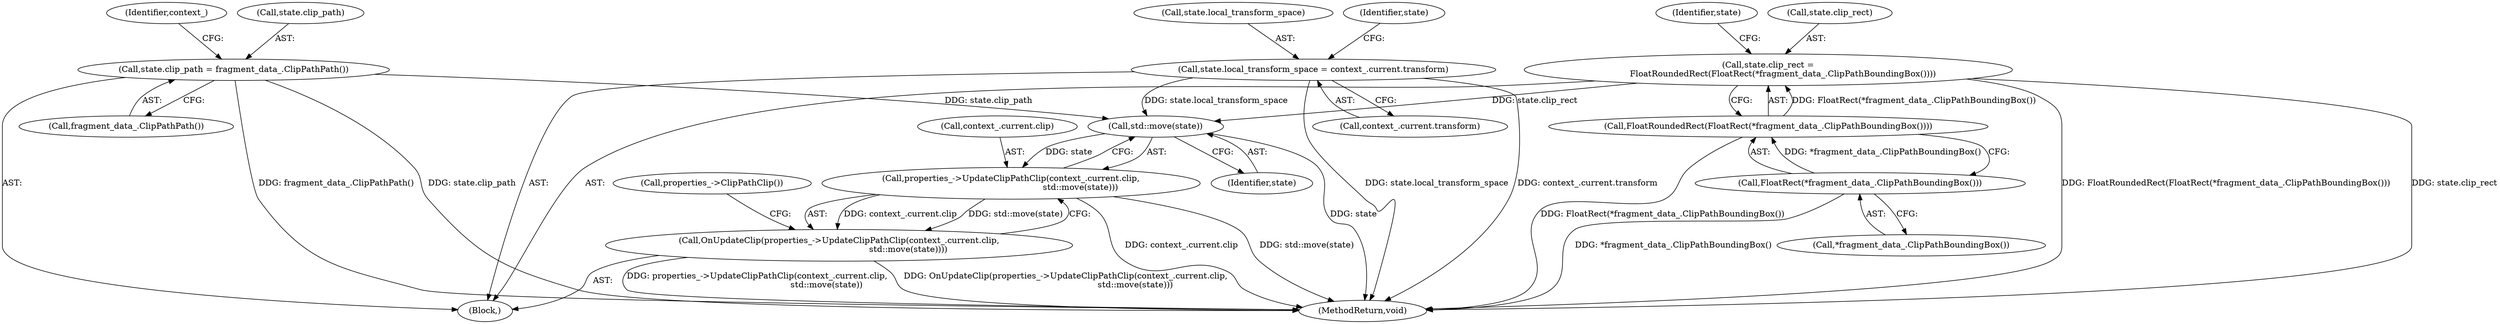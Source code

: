 digraph "1_Chrome_f911e11e7f6b5c0d6f5ee694a9871de6619889f7_2@API" {
"1000156" [label="(Call,std::move(state))"];
"1000144" [label="(Call,state.clip_path = fragment_data_.ClipPathPath())"];
"1000127" [label="(Call,state.local_transform_space = context_.current.transform)"];
"1000136" [label="(Call,state.clip_rect =\n           FloatRoundedRect(FloatRect(*fragment_data_.ClipPathBoundingBox())))"];
"1000140" [label="(Call,FloatRoundedRect(FloatRect(*fragment_data_.ClipPathBoundingBox())))"];
"1000141" [label="(Call,FloatRect(*fragment_data_.ClipPathBoundingBox()))"];
"1000150" [label="(Call,properties_->UpdateClipPathClip(context_.current.clip,\n                                                    std::move(state)))"];
"1000149" [label="(Call,OnUpdateClip(properties_->UpdateClipPathClip(context_.current.clip,\n                                                    std::move(state))))"];
"1000156" [label="(Call,std::move(state))"];
"1000183" [label="(MethodReturn,void)"];
"1000153" [label="(Identifier,context_)"];
"1000151" [label="(Call,context_.current.clip)"];
"1000148" [label="(Call,fragment_data_.ClipPathPath())"];
"1000146" [label="(Identifier,state)"];
"1000150" [label="(Call,properties_->UpdateClipPathClip(context_.current.clip,\n                                                    std::move(state)))"];
"1000141" [label="(Call,FloatRect(*fragment_data_.ClipPathBoundingBox()))"];
"1000140" [label="(Call,FloatRoundedRect(FloatRect(*fragment_data_.ClipPathBoundingBox())))"];
"1000137" [label="(Call,state.clip_rect)"];
"1000149" [label="(Call,OnUpdateClip(properties_->UpdateClipPathClip(context_.current.clip,\n                                                    std::move(state))))"];
"1000127" [label="(Call,state.local_transform_space = context_.current.transform)"];
"1000131" [label="(Call,context_.current.transform)"];
"1000160" [label="(Call,properties_->ClipPathClip())"];
"1000144" [label="(Call,state.clip_path = fragment_data_.ClipPathPath())"];
"1000157" [label="(Identifier,state)"];
"1000128" [label="(Call,state.local_transform_space)"];
"1000145" [label="(Call,state.clip_path)"];
"1000125" [label="(Block,)"];
"1000138" [label="(Identifier,state)"];
"1000136" [label="(Call,state.clip_rect =\n           FloatRoundedRect(FloatRect(*fragment_data_.ClipPathBoundingBox())))"];
"1000142" [label="(Call,*fragment_data_.ClipPathBoundingBox())"];
"1000156" -> "1000150"  [label="AST: "];
"1000156" -> "1000157"  [label="CFG: "];
"1000157" -> "1000156"  [label="AST: "];
"1000150" -> "1000156"  [label="CFG: "];
"1000156" -> "1000183"  [label="DDG: state"];
"1000156" -> "1000150"  [label="DDG: state"];
"1000144" -> "1000156"  [label="DDG: state.clip_path"];
"1000127" -> "1000156"  [label="DDG: state.local_transform_space"];
"1000136" -> "1000156"  [label="DDG: state.clip_rect"];
"1000144" -> "1000125"  [label="AST: "];
"1000144" -> "1000148"  [label="CFG: "];
"1000145" -> "1000144"  [label="AST: "];
"1000148" -> "1000144"  [label="AST: "];
"1000153" -> "1000144"  [label="CFG: "];
"1000144" -> "1000183"  [label="DDG: fragment_data_.ClipPathPath()"];
"1000144" -> "1000183"  [label="DDG: state.clip_path"];
"1000127" -> "1000125"  [label="AST: "];
"1000127" -> "1000131"  [label="CFG: "];
"1000128" -> "1000127"  [label="AST: "];
"1000131" -> "1000127"  [label="AST: "];
"1000138" -> "1000127"  [label="CFG: "];
"1000127" -> "1000183"  [label="DDG: state.local_transform_space"];
"1000127" -> "1000183"  [label="DDG: context_.current.transform"];
"1000136" -> "1000125"  [label="AST: "];
"1000136" -> "1000140"  [label="CFG: "];
"1000137" -> "1000136"  [label="AST: "];
"1000140" -> "1000136"  [label="AST: "];
"1000146" -> "1000136"  [label="CFG: "];
"1000136" -> "1000183"  [label="DDG: FloatRoundedRect(FloatRect(*fragment_data_.ClipPathBoundingBox()))"];
"1000136" -> "1000183"  [label="DDG: state.clip_rect"];
"1000140" -> "1000136"  [label="DDG: FloatRect(*fragment_data_.ClipPathBoundingBox())"];
"1000140" -> "1000141"  [label="CFG: "];
"1000141" -> "1000140"  [label="AST: "];
"1000140" -> "1000183"  [label="DDG: FloatRect(*fragment_data_.ClipPathBoundingBox())"];
"1000141" -> "1000140"  [label="DDG: *fragment_data_.ClipPathBoundingBox()"];
"1000141" -> "1000142"  [label="CFG: "];
"1000142" -> "1000141"  [label="AST: "];
"1000141" -> "1000183"  [label="DDG: *fragment_data_.ClipPathBoundingBox()"];
"1000150" -> "1000149"  [label="AST: "];
"1000151" -> "1000150"  [label="AST: "];
"1000149" -> "1000150"  [label="CFG: "];
"1000150" -> "1000183"  [label="DDG: context_.current.clip"];
"1000150" -> "1000183"  [label="DDG: std::move(state)"];
"1000150" -> "1000149"  [label="DDG: context_.current.clip"];
"1000150" -> "1000149"  [label="DDG: std::move(state)"];
"1000149" -> "1000125"  [label="AST: "];
"1000160" -> "1000149"  [label="CFG: "];
"1000149" -> "1000183"  [label="DDG: OnUpdateClip(properties_->UpdateClipPathClip(context_.current.clip,\n                                                    std::move(state)))"];
"1000149" -> "1000183"  [label="DDG: properties_->UpdateClipPathClip(context_.current.clip,\n                                                    std::move(state))"];
}

